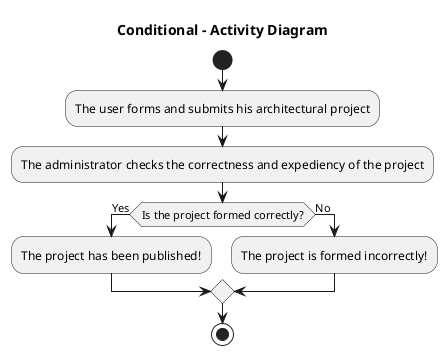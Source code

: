 @startuml
title Conditional - Activity Diagram 

start
:The user forms and submits his architectural project;
:The administrator checks the correctness and expediency of the project;
if (Is the project formed correctly?) then (Yes)
  :The project has been published!;
else (No)
  :The project is formed incorrectly!;
endif
stop

@enduml


